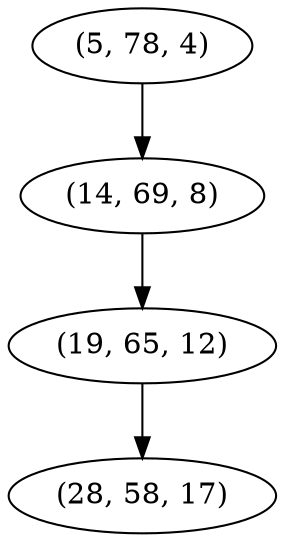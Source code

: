 digraph tree {
    "(5, 78, 4)";
    "(14, 69, 8)";
    "(19, 65, 12)";
    "(28, 58, 17)";
    "(5, 78, 4)" -> "(14, 69, 8)";
    "(14, 69, 8)" -> "(19, 65, 12)";
    "(19, 65, 12)" -> "(28, 58, 17)";
}
